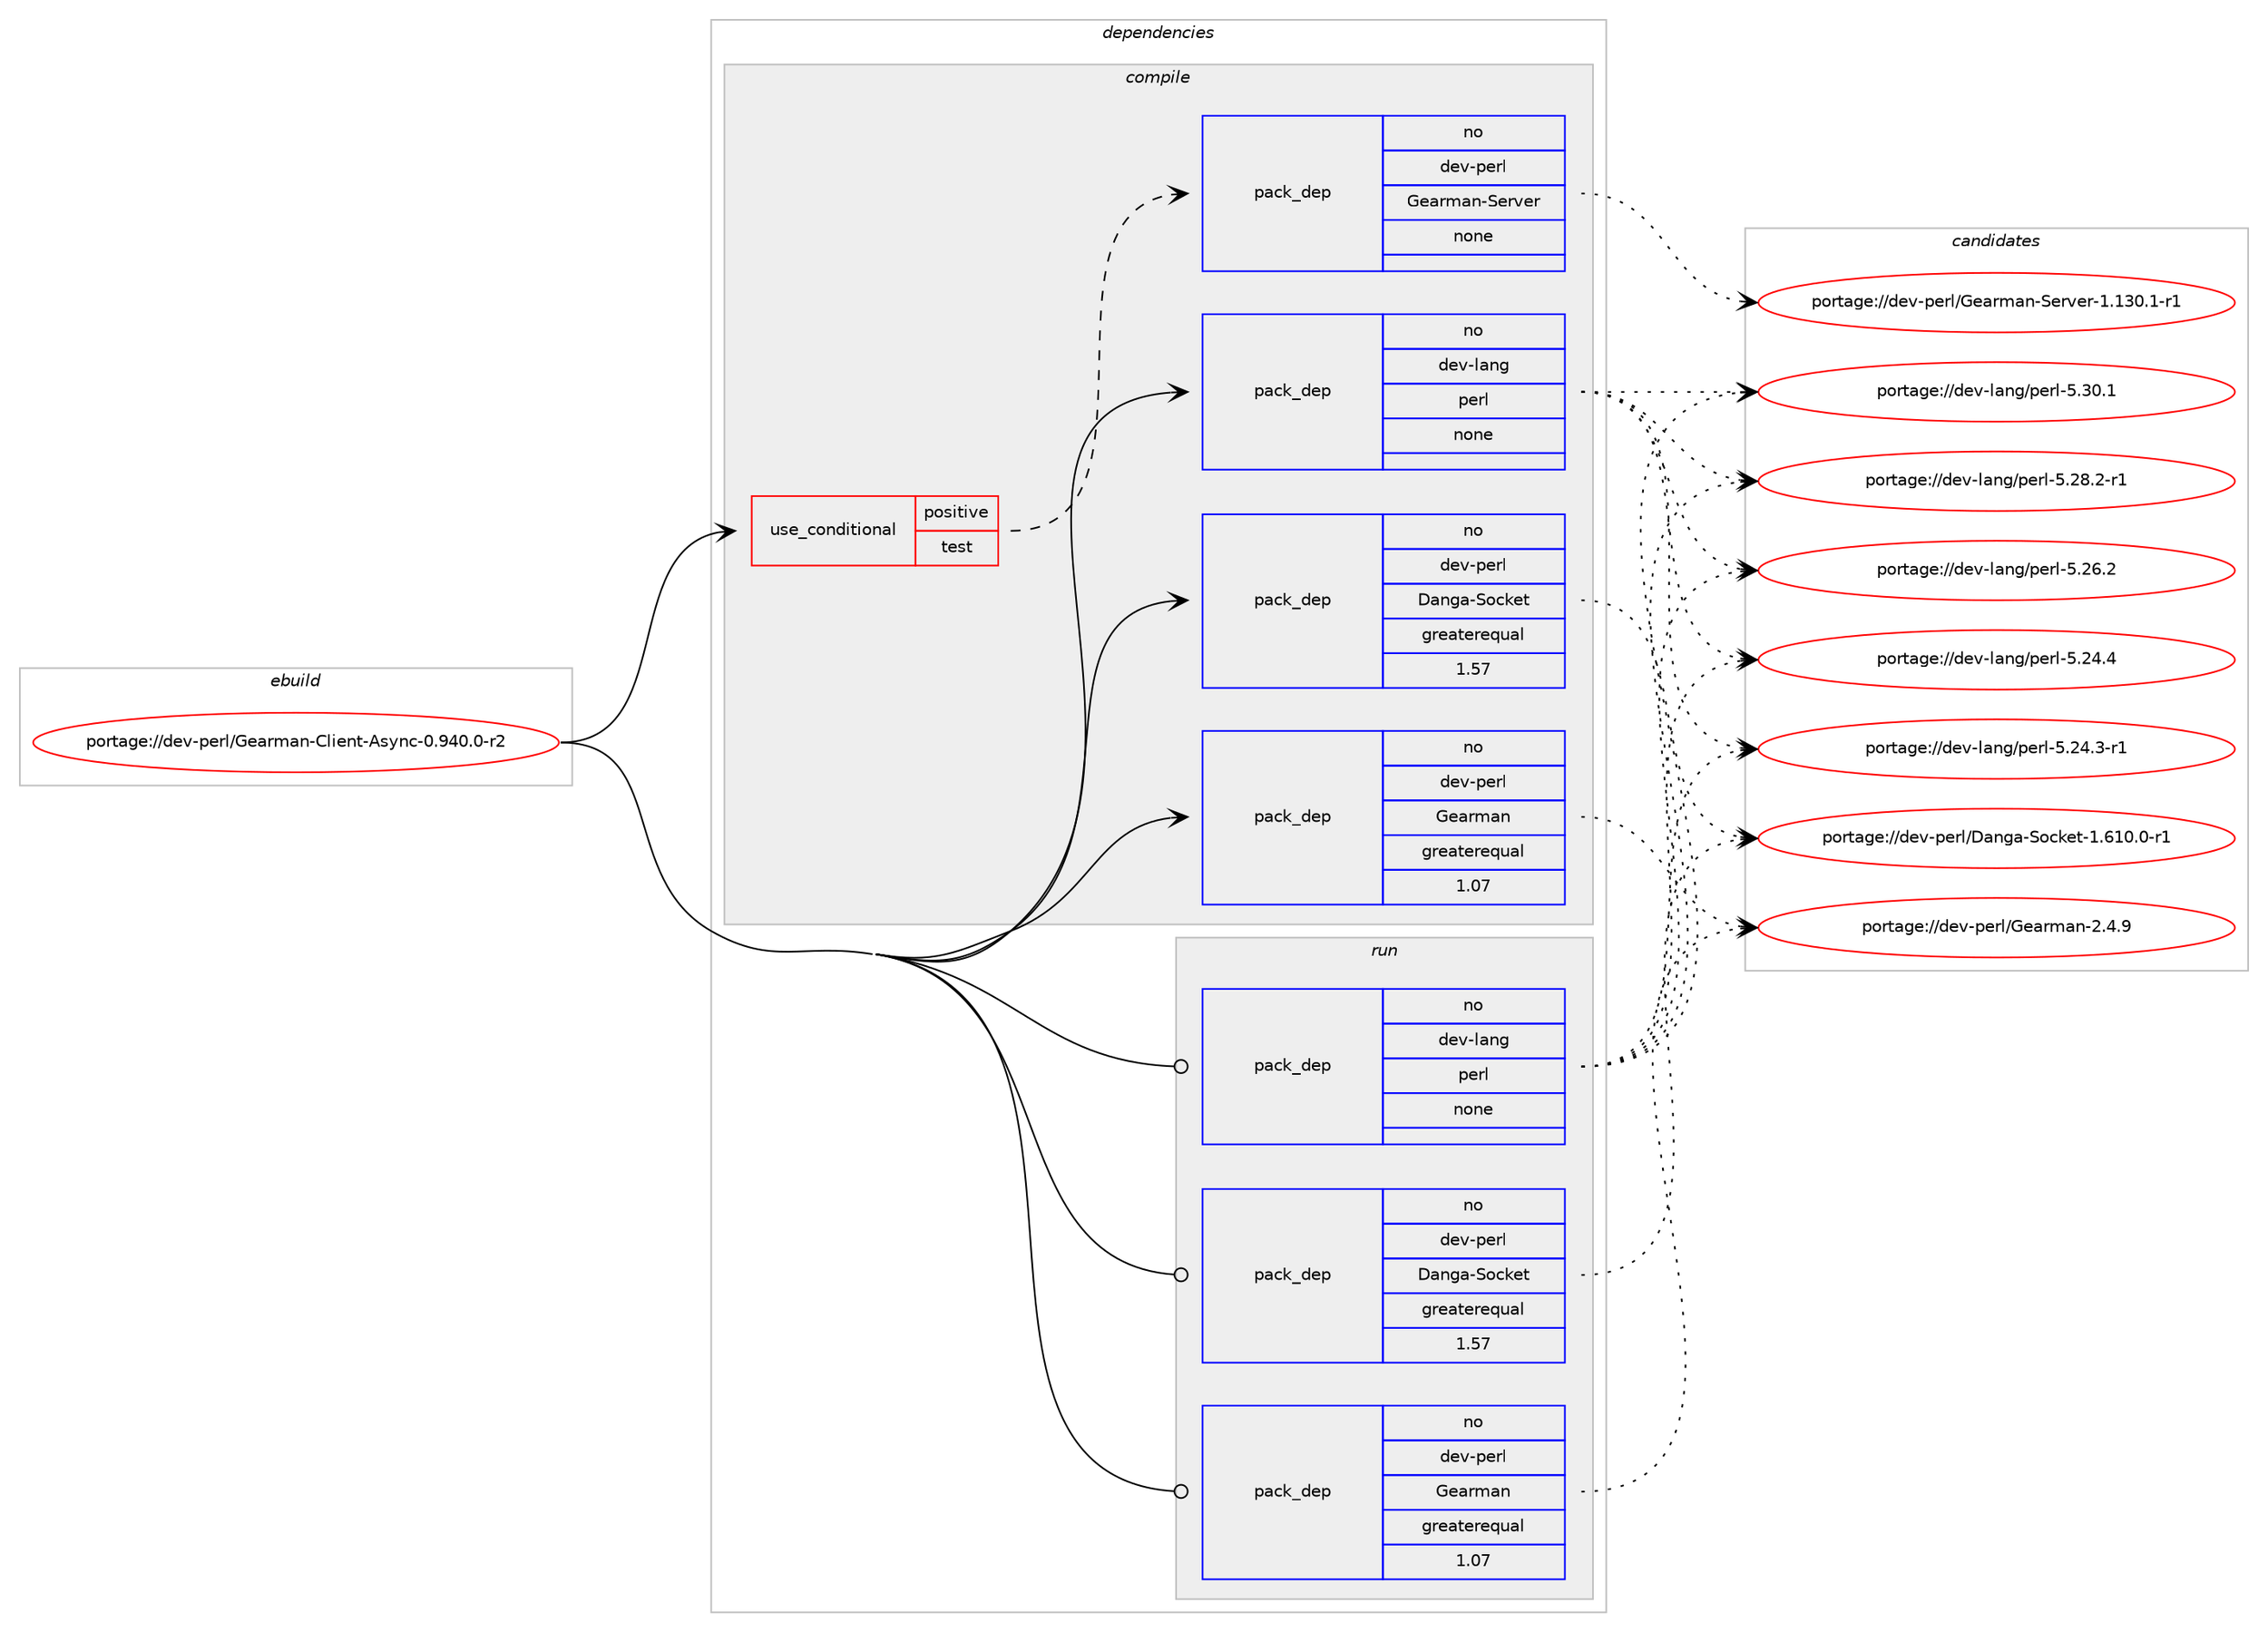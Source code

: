 digraph prolog {

# *************
# Graph options
# *************

newrank=true;
concentrate=true;
compound=true;
graph [rankdir=LR,fontname=Helvetica,fontsize=10,ranksep=1.5];#, ranksep=2.5, nodesep=0.2];
edge  [arrowhead=vee];
node  [fontname=Helvetica,fontsize=10];

# **********
# The ebuild
# **********

subgraph cluster_leftcol {
color=gray;
rank=same;
label=<<i>ebuild</i>>;
id [label="portage://dev-perl/Gearman-Client-Async-0.940.0-r2", color=red, width=4, href="../dev-perl/Gearman-Client-Async-0.940.0-r2.svg"];
}

# ****************
# The dependencies
# ****************

subgraph cluster_midcol {
color=gray;
label=<<i>dependencies</i>>;
subgraph cluster_compile {
fillcolor="#eeeeee";
style=filled;
label=<<i>compile</i>>;
subgraph cond122199 {
dependency493296 [label=<<TABLE BORDER="0" CELLBORDER="1" CELLSPACING="0" CELLPADDING="4"><TR><TD ROWSPAN="3" CELLPADDING="10">use_conditional</TD></TR><TR><TD>positive</TD></TR><TR><TD>test</TD></TR></TABLE>>, shape=none, color=red];
subgraph pack366011 {
dependency493297 [label=<<TABLE BORDER="0" CELLBORDER="1" CELLSPACING="0" CELLPADDING="4" WIDTH="220"><TR><TD ROWSPAN="6" CELLPADDING="30">pack_dep</TD></TR><TR><TD WIDTH="110">no</TD></TR><TR><TD>dev-perl</TD></TR><TR><TD>Gearman-Server</TD></TR><TR><TD>none</TD></TR><TR><TD></TD></TR></TABLE>>, shape=none, color=blue];
}
dependency493296:e -> dependency493297:w [weight=20,style="dashed",arrowhead="vee"];
}
id:e -> dependency493296:w [weight=20,style="solid",arrowhead="vee"];
subgraph pack366012 {
dependency493298 [label=<<TABLE BORDER="0" CELLBORDER="1" CELLSPACING="0" CELLPADDING="4" WIDTH="220"><TR><TD ROWSPAN="6" CELLPADDING="30">pack_dep</TD></TR><TR><TD WIDTH="110">no</TD></TR><TR><TD>dev-lang</TD></TR><TR><TD>perl</TD></TR><TR><TD>none</TD></TR><TR><TD></TD></TR></TABLE>>, shape=none, color=blue];
}
id:e -> dependency493298:w [weight=20,style="solid",arrowhead="vee"];
subgraph pack366013 {
dependency493299 [label=<<TABLE BORDER="0" CELLBORDER="1" CELLSPACING="0" CELLPADDING="4" WIDTH="220"><TR><TD ROWSPAN="6" CELLPADDING="30">pack_dep</TD></TR><TR><TD WIDTH="110">no</TD></TR><TR><TD>dev-perl</TD></TR><TR><TD>Danga-Socket</TD></TR><TR><TD>greaterequal</TD></TR><TR><TD>1.57</TD></TR></TABLE>>, shape=none, color=blue];
}
id:e -> dependency493299:w [weight=20,style="solid",arrowhead="vee"];
subgraph pack366014 {
dependency493300 [label=<<TABLE BORDER="0" CELLBORDER="1" CELLSPACING="0" CELLPADDING="4" WIDTH="220"><TR><TD ROWSPAN="6" CELLPADDING="30">pack_dep</TD></TR><TR><TD WIDTH="110">no</TD></TR><TR><TD>dev-perl</TD></TR><TR><TD>Gearman</TD></TR><TR><TD>greaterequal</TD></TR><TR><TD>1.07</TD></TR></TABLE>>, shape=none, color=blue];
}
id:e -> dependency493300:w [weight=20,style="solid",arrowhead="vee"];
}
subgraph cluster_compileandrun {
fillcolor="#eeeeee";
style=filled;
label=<<i>compile and run</i>>;
}
subgraph cluster_run {
fillcolor="#eeeeee";
style=filled;
label=<<i>run</i>>;
subgraph pack366015 {
dependency493301 [label=<<TABLE BORDER="0" CELLBORDER="1" CELLSPACING="0" CELLPADDING="4" WIDTH="220"><TR><TD ROWSPAN="6" CELLPADDING="30">pack_dep</TD></TR><TR><TD WIDTH="110">no</TD></TR><TR><TD>dev-lang</TD></TR><TR><TD>perl</TD></TR><TR><TD>none</TD></TR><TR><TD></TD></TR></TABLE>>, shape=none, color=blue];
}
id:e -> dependency493301:w [weight=20,style="solid",arrowhead="odot"];
subgraph pack366016 {
dependency493302 [label=<<TABLE BORDER="0" CELLBORDER="1" CELLSPACING="0" CELLPADDING="4" WIDTH="220"><TR><TD ROWSPAN="6" CELLPADDING="30">pack_dep</TD></TR><TR><TD WIDTH="110">no</TD></TR><TR><TD>dev-perl</TD></TR><TR><TD>Danga-Socket</TD></TR><TR><TD>greaterequal</TD></TR><TR><TD>1.57</TD></TR></TABLE>>, shape=none, color=blue];
}
id:e -> dependency493302:w [weight=20,style="solid",arrowhead="odot"];
subgraph pack366017 {
dependency493303 [label=<<TABLE BORDER="0" CELLBORDER="1" CELLSPACING="0" CELLPADDING="4" WIDTH="220"><TR><TD ROWSPAN="6" CELLPADDING="30">pack_dep</TD></TR><TR><TD WIDTH="110">no</TD></TR><TR><TD>dev-perl</TD></TR><TR><TD>Gearman</TD></TR><TR><TD>greaterequal</TD></TR><TR><TD>1.07</TD></TR></TABLE>>, shape=none, color=blue];
}
id:e -> dependency493303:w [weight=20,style="solid",arrowhead="odot"];
}
}

# **************
# The candidates
# **************

subgraph cluster_choices {
rank=same;
color=gray;
label=<<i>candidates</i>>;

subgraph choice366011 {
color=black;
nodesep=1;
choice1001011184511210111410847711019711410997110458310111411810111445494649514846494511449 [label="portage://dev-perl/Gearman-Server-1.130.1-r1", color=red, width=4,href="../dev-perl/Gearman-Server-1.130.1-r1.svg"];
dependency493297:e -> choice1001011184511210111410847711019711410997110458310111411810111445494649514846494511449:w [style=dotted,weight="100"];
}
subgraph choice366012 {
color=black;
nodesep=1;
choice10010111845108971101034711210111410845534651484649 [label="portage://dev-lang/perl-5.30.1", color=red, width=4,href="../dev-lang/perl-5.30.1.svg"];
choice100101118451089711010347112101114108455346505646504511449 [label="portage://dev-lang/perl-5.28.2-r1", color=red, width=4,href="../dev-lang/perl-5.28.2-r1.svg"];
choice10010111845108971101034711210111410845534650544650 [label="portage://dev-lang/perl-5.26.2", color=red, width=4,href="../dev-lang/perl-5.26.2.svg"];
choice10010111845108971101034711210111410845534650524652 [label="portage://dev-lang/perl-5.24.4", color=red, width=4,href="../dev-lang/perl-5.24.4.svg"];
choice100101118451089711010347112101114108455346505246514511449 [label="portage://dev-lang/perl-5.24.3-r1", color=red, width=4,href="../dev-lang/perl-5.24.3-r1.svg"];
dependency493298:e -> choice10010111845108971101034711210111410845534651484649:w [style=dotted,weight="100"];
dependency493298:e -> choice100101118451089711010347112101114108455346505646504511449:w [style=dotted,weight="100"];
dependency493298:e -> choice10010111845108971101034711210111410845534650544650:w [style=dotted,weight="100"];
dependency493298:e -> choice10010111845108971101034711210111410845534650524652:w [style=dotted,weight="100"];
dependency493298:e -> choice100101118451089711010347112101114108455346505246514511449:w [style=dotted,weight="100"];
}
subgraph choice366013 {
color=black;
nodesep=1;
choice100101118451121011141084768971101039745831119910710111645494654494846484511449 [label="portage://dev-perl/Danga-Socket-1.610.0-r1", color=red, width=4,href="../dev-perl/Danga-Socket-1.610.0-r1.svg"];
dependency493299:e -> choice100101118451121011141084768971101039745831119910710111645494654494846484511449:w [style=dotted,weight="100"];
}
subgraph choice366014 {
color=black;
nodesep=1;
choice1001011184511210111410847711019711410997110455046524657 [label="portage://dev-perl/Gearman-2.4.9", color=red, width=4,href="../dev-perl/Gearman-2.4.9.svg"];
dependency493300:e -> choice1001011184511210111410847711019711410997110455046524657:w [style=dotted,weight="100"];
}
subgraph choice366015 {
color=black;
nodesep=1;
choice10010111845108971101034711210111410845534651484649 [label="portage://dev-lang/perl-5.30.1", color=red, width=4,href="../dev-lang/perl-5.30.1.svg"];
choice100101118451089711010347112101114108455346505646504511449 [label="portage://dev-lang/perl-5.28.2-r1", color=red, width=4,href="../dev-lang/perl-5.28.2-r1.svg"];
choice10010111845108971101034711210111410845534650544650 [label="portage://dev-lang/perl-5.26.2", color=red, width=4,href="../dev-lang/perl-5.26.2.svg"];
choice10010111845108971101034711210111410845534650524652 [label="portage://dev-lang/perl-5.24.4", color=red, width=4,href="../dev-lang/perl-5.24.4.svg"];
choice100101118451089711010347112101114108455346505246514511449 [label="portage://dev-lang/perl-5.24.3-r1", color=red, width=4,href="../dev-lang/perl-5.24.3-r1.svg"];
dependency493301:e -> choice10010111845108971101034711210111410845534651484649:w [style=dotted,weight="100"];
dependency493301:e -> choice100101118451089711010347112101114108455346505646504511449:w [style=dotted,weight="100"];
dependency493301:e -> choice10010111845108971101034711210111410845534650544650:w [style=dotted,weight="100"];
dependency493301:e -> choice10010111845108971101034711210111410845534650524652:w [style=dotted,weight="100"];
dependency493301:e -> choice100101118451089711010347112101114108455346505246514511449:w [style=dotted,weight="100"];
}
subgraph choice366016 {
color=black;
nodesep=1;
choice100101118451121011141084768971101039745831119910710111645494654494846484511449 [label="portage://dev-perl/Danga-Socket-1.610.0-r1", color=red, width=4,href="../dev-perl/Danga-Socket-1.610.0-r1.svg"];
dependency493302:e -> choice100101118451121011141084768971101039745831119910710111645494654494846484511449:w [style=dotted,weight="100"];
}
subgraph choice366017 {
color=black;
nodesep=1;
choice1001011184511210111410847711019711410997110455046524657 [label="portage://dev-perl/Gearman-2.4.9", color=red, width=4,href="../dev-perl/Gearman-2.4.9.svg"];
dependency493303:e -> choice1001011184511210111410847711019711410997110455046524657:w [style=dotted,weight="100"];
}
}

}
